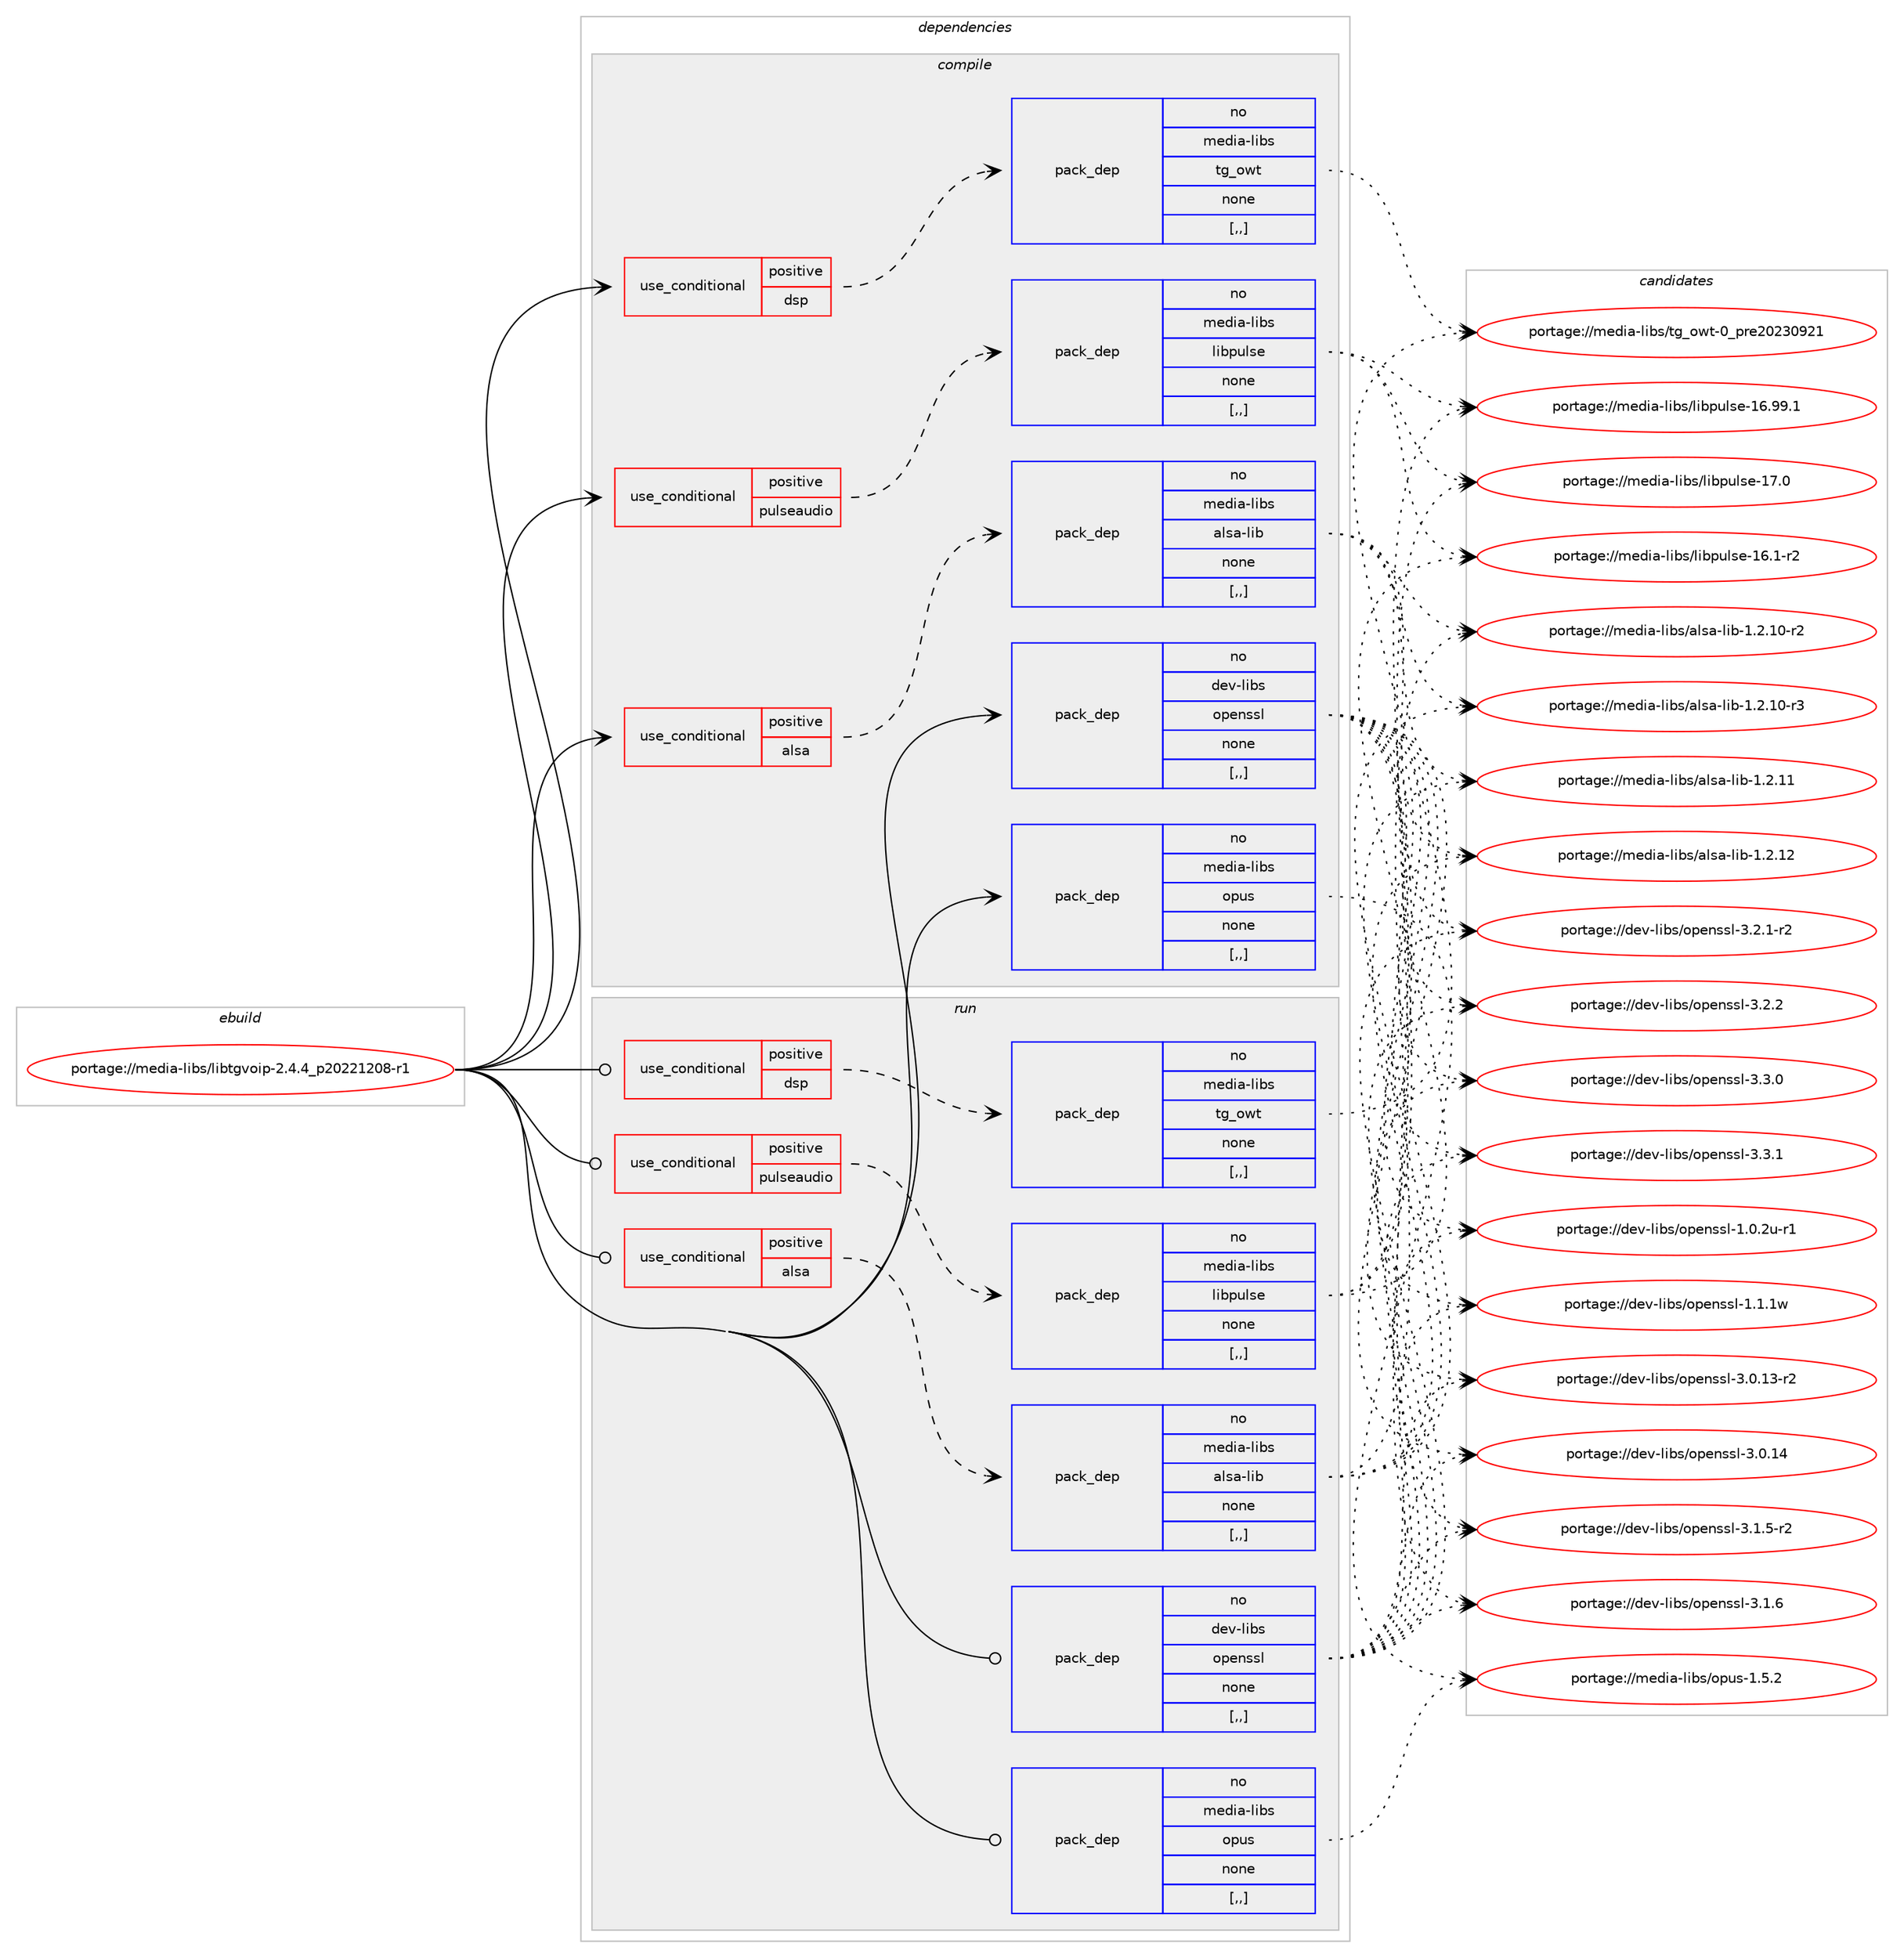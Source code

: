 digraph prolog {

# *************
# Graph options
# *************

newrank=true;
concentrate=true;
compound=true;
graph [rankdir=LR,fontname=Helvetica,fontsize=10,ranksep=1.5];#, ranksep=2.5, nodesep=0.2];
edge  [arrowhead=vee];
node  [fontname=Helvetica,fontsize=10];

# **********
# The ebuild
# **********

subgraph cluster_leftcol {
color=gray;
rank=same;
label=<<i>ebuild</i>>;
id [label="portage://media-libs/libtgvoip-2.4.4_p20221208-r1", color=red, width=4, href="../media-libs/libtgvoip-2.4.4_p20221208-r1.svg"];
}

# ****************
# The dependencies
# ****************

subgraph cluster_midcol {
color=gray;
label=<<i>dependencies</i>>;
subgraph cluster_compile {
fillcolor="#eeeeee";
style=filled;
label=<<i>compile</i>>;
subgraph cond74532 {
dependency294657 [label=<<TABLE BORDER="0" CELLBORDER="1" CELLSPACING="0" CELLPADDING="4"><TR><TD ROWSPAN="3" CELLPADDING="10">use_conditional</TD></TR><TR><TD>positive</TD></TR><TR><TD>alsa</TD></TR></TABLE>>, shape=none, color=red];
subgraph pack217809 {
dependency294658 [label=<<TABLE BORDER="0" CELLBORDER="1" CELLSPACING="0" CELLPADDING="4" WIDTH="220"><TR><TD ROWSPAN="6" CELLPADDING="30">pack_dep</TD></TR><TR><TD WIDTH="110">no</TD></TR><TR><TD>media-libs</TD></TR><TR><TD>alsa-lib</TD></TR><TR><TD>none</TD></TR><TR><TD>[,,]</TD></TR></TABLE>>, shape=none, color=blue];
}
dependency294657:e -> dependency294658:w [weight=20,style="dashed",arrowhead="vee"];
}
id:e -> dependency294657:w [weight=20,style="solid",arrowhead="vee"];
subgraph cond74533 {
dependency294659 [label=<<TABLE BORDER="0" CELLBORDER="1" CELLSPACING="0" CELLPADDING="4"><TR><TD ROWSPAN="3" CELLPADDING="10">use_conditional</TD></TR><TR><TD>positive</TD></TR><TR><TD>dsp</TD></TR></TABLE>>, shape=none, color=red];
subgraph pack217810 {
dependency294660 [label=<<TABLE BORDER="0" CELLBORDER="1" CELLSPACING="0" CELLPADDING="4" WIDTH="220"><TR><TD ROWSPAN="6" CELLPADDING="30">pack_dep</TD></TR><TR><TD WIDTH="110">no</TD></TR><TR><TD>media-libs</TD></TR><TR><TD>tg_owt</TD></TR><TR><TD>none</TD></TR><TR><TD>[,,]</TD></TR></TABLE>>, shape=none, color=blue];
}
dependency294659:e -> dependency294660:w [weight=20,style="dashed",arrowhead="vee"];
}
id:e -> dependency294659:w [weight=20,style="solid",arrowhead="vee"];
subgraph cond74534 {
dependency294661 [label=<<TABLE BORDER="0" CELLBORDER="1" CELLSPACING="0" CELLPADDING="4"><TR><TD ROWSPAN="3" CELLPADDING="10">use_conditional</TD></TR><TR><TD>positive</TD></TR><TR><TD>pulseaudio</TD></TR></TABLE>>, shape=none, color=red];
subgraph pack217811 {
dependency294662 [label=<<TABLE BORDER="0" CELLBORDER="1" CELLSPACING="0" CELLPADDING="4" WIDTH="220"><TR><TD ROWSPAN="6" CELLPADDING="30">pack_dep</TD></TR><TR><TD WIDTH="110">no</TD></TR><TR><TD>media-libs</TD></TR><TR><TD>libpulse</TD></TR><TR><TD>none</TD></TR><TR><TD>[,,]</TD></TR></TABLE>>, shape=none, color=blue];
}
dependency294661:e -> dependency294662:w [weight=20,style="dashed",arrowhead="vee"];
}
id:e -> dependency294661:w [weight=20,style="solid",arrowhead="vee"];
subgraph pack217812 {
dependency294663 [label=<<TABLE BORDER="0" CELLBORDER="1" CELLSPACING="0" CELLPADDING="4" WIDTH="220"><TR><TD ROWSPAN="6" CELLPADDING="30">pack_dep</TD></TR><TR><TD WIDTH="110">no</TD></TR><TR><TD>dev-libs</TD></TR><TR><TD>openssl</TD></TR><TR><TD>none</TD></TR><TR><TD>[,,]</TD></TR></TABLE>>, shape=none, color=blue];
}
id:e -> dependency294663:w [weight=20,style="solid",arrowhead="vee"];
subgraph pack217813 {
dependency294664 [label=<<TABLE BORDER="0" CELLBORDER="1" CELLSPACING="0" CELLPADDING="4" WIDTH="220"><TR><TD ROWSPAN="6" CELLPADDING="30">pack_dep</TD></TR><TR><TD WIDTH="110">no</TD></TR><TR><TD>media-libs</TD></TR><TR><TD>opus</TD></TR><TR><TD>none</TD></TR><TR><TD>[,,]</TD></TR></TABLE>>, shape=none, color=blue];
}
id:e -> dependency294664:w [weight=20,style="solid",arrowhead="vee"];
}
subgraph cluster_compileandrun {
fillcolor="#eeeeee";
style=filled;
label=<<i>compile and run</i>>;
}
subgraph cluster_run {
fillcolor="#eeeeee";
style=filled;
label=<<i>run</i>>;
subgraph cond74535 {
dependency294665 [label=<<TABLE BORDER="0" CELLBORDER="1" CELLSPACING="0" CELLPADDING="4"><TR><TD ROWSPAN="3" CELLPADDING="10">use_conditional</TD></TR><TR><TD>positive</TD></TR><TR><TD>alsa</TD></TR></TABLE>>, shape=none, color=red];
subgraph pack217814 {
dependency294666 [label=<<TABLE BORDER="0" CELLBORDER="1" CELLSPACING="0" CELLPADDING="4" WIDTH="220"><TR><TD ROWSPAN="6" CELLPADDING="30">pack_dep</TD></TR><TR><TD WIDTH="110">no</TD></TR><TR><TD>media-libs</TD></TR><TR><TD>alsa-lib</TD></TR><TR><TD>none</TD></TR><TR><TD>[,,]</TD></TR></TABLE>>, shape=none, color=blue];
}
dependency294665:e -> dependency294666:w [weight=20,style="dashed",arrowhead="vee"];
}
id:e -> dependency294665:w [weight=20,style="solid",arrowhead="odot"];
subgraph cond74536 {
dependency294667 [label=<<TABLE BORDER="0" CELLBORDER="1" CELLSPACING="0" CELLPADDING="4"><TR><TD ROWSPAN="3" CELLPADDING="10">use_conditional</TD></TR><TR><TD>positive</TD></TR><TR><TD>dsp</TD></TR></TABLE>>, shape=none, color=red];
subgraph pack217815 {
dependency294668 [label=<<TABLE BORDER="0" CELLBORDER="1" CELLSPACING="0" CELLPADDING="4" WIDTH="220"><TR><TD ROWSPAN="6" CELLPADDING="30">pack_dep</TD></TR><TR><TD WIDTH="110">no</TD></TR><TR><TD>media-libs</TD></TR><TR><TD>tg_owt</TD></TR><TR><TD>none</TD></TR><TR><TD>[,,]</TD></TR></TABLE>>, shape=none, color=blue];
}
dependency294667:e -> dependency294668:w [weight=20,style="dashed",arrowhead="vee"];
}
id:e -> dependency294667:w [weight=20,style="solid",arrowhead="odot"];
subgraph cond74537 {
dependency294669 [label=<<TABLE BORDER="0" CELLBORDER="1" CELLSPACING="0" CELLPADDING="4"><TR><TD ROWSPAN="3" CELLPADDING="10">use_conditional</TD></TR><TR><TD>positive</TD></TR><TR><TD>pulseaudio</TD></TR></TABLE>>, shape=none, color=red];
subgraph pack217816 {
dependency294670 [label=<<TABLE BORDER="0" CELLBORDER="1" CELLSPACING="0" CELLPADDING="4" WIDTH="220"><TR><TD ROWSPAN="6" CELLPADDING="30">pack_dep</TD></TR><TR><TD WIDTH="110">no</TD></TR><TR><TD>media-libs</TD></TR><TR><TD>libpulse</TD></TR><TR><TD>none</TD></TR><TR><TD>[,,]</TD></TR></TABLE>>, shape=none, color=blue];
}
dependency294669:e -> dependency294670:w [weight=20,style="dashed",arrowhead="vee"];
}
id:e -> dependency294669:w [weight=20,style="solid",arrowhead="odot"];
subgraph pack217817 {
dependency294671 [label=<<TABLE BORDER="0" CELLBORDER="1" CELLSPACING="0" CELLPADDING="4" WIDTH="220"><TR><TD ROWSPAN="6" CELLPADDING="30">pack_dep</TD></TR><TR><TD WIDTH="110">no</TD></TR><TR><TD>dev-libs</TD></TR><TR><TD>openssl</TD></TR><TR><TD>none</TD></TR><TR><TD>[,,]</TD></TR></TABLE>>, shape=none, color=blue];
}
id:e -> dependency294671:w [weight=20,style="solid",arrowhead="odot"];
subgraph pack217818 {
dependency294672 [label=<<TABLE BORDER="0" CELLBORDER="1" CELLSPACING="0" CELLPADDING="4" WIDTH="220"><TR><TD ROWSPAN="6" CELLPADDING="30">pack_dep</TD></TR><TR><TD WIDTH="110">no</TD></TR><TR><TD>media-libs</TD></TR><TR><TD>opus</TD></TR><TR><TD>none</TD></TR><TR><TD>[,,]</TD></TR></TABLE>>, shape=none, color=blue];
}
id:e -> dependency294672:w [weight=20,style="solid",arrowhead="odot"];
}
}

# **************
# The candidates
# **************

subgraph cluster_choices {
rank=same;
color=gray;
label=<<i>candidates</i>>;

subgraph choice217809 {
color=black;
nodesep=1;
choice1091011001059745108105981154797108115974510810598454946504649484511450 [label="portage://media-libs/alsa-lib-1.2.10-r2", color=red, width=4,href="../media-libs/alsa-lib-1.2.10-r2.svg"];
choice1091011001059745108105981154797108115974510810598454946504649484511451 [label="portage://media-libs/alsa-lib-1.2.10-r3", color=red, width=4,href="../media-libs/alsa-lib-1.2.10-r3.svg"];
choice109101100105974510810598115479710811597451081059845494650464949 [label="portage://media-libs/alsa-lib-1.2.11", color=red, width=4,href="../media-libs/alsa-lib-1.2.11.svg"];
choice109101100105974510810598115479710811597451081059845494650464950 [label="portage://media-libs/alsa-lib-1.2.12", color=red, width=4,href="../media-libs/alsa-lib-1.2.12.svg"];
dependency294658:e -> choice1091011001059745108105981154797108115974510810598454946504649484511450:w [style=dotted,weight="100"];
dependency294658:e -> choice1091011001059745108105981154797108115974510810598454946504649484511451:w [style=dotted,weight="100"];
dependency294658:e -> choice109101100105974510810598115479710811597451081059845494650464949:w [style=dotted,weight="100"];
dependency294658:e -> choice109101100105974510810598115479710811597451081059845494650464950:w [style=dotted,weight="100"];
}
subgraph choice217810 {
color=black;
nodesep=1;
choice10910110010597451081059811547116103951111191164548951121141015048505148575049 [label="portage://media-libs/tg_owt-0_pre20230921", color=red, width=4,href="../media-libs/tg_owt-0_pre20230921.svg"];
dependency294660:e -> choice10910110010597451081059811547116103951111191164548951121141015048505148575049:w [style=dotted,weight="100"];
}
subgraph choice217811 {
color=black;
nodesep=1;
choice109101100105974510810598115471081059811211710811510145495446494511450 [label="portage://media-libs/libpulse-16.1-r2", color=red, width=4,href="../media-libs/libpulse-16.1-r2.svg"];
choice10910110010597451081059811547108105981121171081151014549544657574649 [label="portage://media-libs/libpulse-16.99.1", color=red, width=4,href="../media-libs/libpulse-16.99.1.svg"];
choice10910110010597451081059811547108105981121171081151014549554648 [label="portage://media-libs/libpulse-17.0", color=red, width=4,href="../media-libs/libpulse-17.0.svg"];
dependency294662:e -> choice109101100105974510810598115471081059811211710811510145495446494511450:w [style=dotted,weight="100"];
dependency294662:e -> choice10910110010597451081059811547108105981121171081151014549544657574649:w [style=dotted,weight="100"];
dependency294662:e -> choice10910110010597451081059811547108105981121171081151014549554648:w [style=dotted,weight="100"];
}
subgraph choice217812 {
color=black;
nodesep=1;
choice1001011184510810598115471111121011101151151084549464846501174511449 [label="portage://dev-libs/openssl-1.0.2u-r1", color=red, width=4,href="../dev-libs/openssl-1.0.2u-r1.svg"];
choice100101118451081059811547111112101110115115108454946494649119 [label="portage://dev-libs/openssl-1.1.1w", color=red, width=4,href="../dev-libs/openssl-1.1.1w.svg"];
choice100101118451081059811547111112101110115115108455146484649514511450 [label="portage://dev-libs/openssl-3.0.13-r2", color=red, width=4,href="../dev-libs/openssl-3.0.13-r2.svg"];
choice10010111845108105981154711111210111011511510845514648464952 [label="portage://dev-libs/openssl-3.0.14", color=red, width=4,href="../dev-libs/openssl-3.0.14.svg"];
choice1001011184510810598115471111121011101151151084551464946534511450 [label="portage://dev-libs/openssl-3.1.5-r2", color=red, width=4,href="../dev-libs/openssl-3.1.5-r2.svg"];
choice100101118451081059811547111112101110115115108455146494654 [label="portage://dev-libs/openssl-3.1.6", color=red, width=4,href="../dev-libs/openssl-3.1.6.svg"];
choice1001011184510810598115471111121011101151151084551465046494511450 [label="portage://dev-libs/openssl-3.2.1-r2", color=red, width=4,href="../dev-libs/openssl-3.2.1-r2.svg"];
choice100101118451081059811547111112101110115115108455146504650 [label="portage://dev-libs/openssl-3.2.2", color=red, width=4,href="../dev-libs/openssl-3.2.2.svg"];
choice100101118451081059811547111112101110115115108455146514648 [label="portage://dev-libs/openssl-3.3.0", color=red, width=4,href="../dev-libs/openssl-3.3.0.svg"];
choice100101118451081059811547111112101110115115108455146514649 [label="portage://dev-libs/openssl-3.3.1", color=red, width=4,href="../dev-libs/openssl-3.3.1.svg"];
dependency294663:e -> choice1001011184510810598115471111121011101151151084549464846501174511449:w [style=dotted,weight="100"];
dependency294663:e -> choice100101118451081059811547111112101110115115108454946494649119:w [style=dotted,weight="100"];
dependency294663:e -> choice100101118451081059811547111112101110115115108455146484649514511450:w [style=dotted,weight="100"];
dependency294663:e -> choice10010111845108105981154711111210111011511510845514648464952:w [style=dotted,weight="100"];
dependency294663:e -> choice1001011184510810598115471111121011101151151084551464946534511450:w [style=dotted,weight="100"];
dependency294663:e -> choice100101118451081059811547111112101110115115108455146494654:w [style=dotted,weight="100"];
dependency294663:e -> choice1001011184510810598115471111121011101151151084551465046494511450:w [style=dotted,weight="100"];
dependency294663:e -> choice100101118451081059811547111112101110115115108455146504650:w [style=dotted,weight="100"];
dependency294663:e -> choice100101118451081059811547111112101110115115108455146514648:w [style=dotted,weight="100"];
dependency294663:e -> choice100101118451081059811547111112101110115115108455146514649:w [style=dotted,weight="100"];
}
subgraph choice217813 {
color=black;
nodesep=1;
choice10910110010597451081059811547111112117115454946534650 [label="portage://media-libs/opus-1.5.2", color=red, width=4,href="../media-libs/opus-1.5.2.svg"];
dependency294664:e -> choice10910110010597451081059811547111112117115454946534650:w [style=dotted,weight="100"];
}
subgraph choice217814 {
color=black;
nodesep=1;
choice1091011001059745108105981154797108115974510810598454946504649484511450 [label="portage://media-libs/alsa-lib-1.2.10-r2", color=red, width=4,href="../media-libs/alsa-lib-1.2.10-r2.svg"];
choice1091011001059745108105981154797108115974510810598454946504649484511451 [label="portage://media-libs/alsa-lib-1.2.10-r3", color=red, width=4,href="../media-libs/alsa-lib-1.2.10-r3.svg"];
choice109101100105974510810598115479710811597451081059845494650464949 [label="portage://media-libs/alsa-lib-1.2.11", color=red, width=4,href="../media-libs/alsa-lib-1.2.11.svg"];
choice109101100105974510810598115479710811597451081059845494650464950 [label="portage://media-libs/alsa-lib-1.2.12", color=red, width=4,href="../media-libs/alsa-lib-1.2.12.svg"];
dependency294666:e -> choice1091011001059745108105981154797108115974510810598454946504649484511450:w [style=dotted,weight="100"];
dependency294666:e -> choice1091011001059745108105981154797108115974510810598454946504649484511451:w [style=dotted,weight="100"];
dependency294666:e -> choice109101100105974510810598115479710811597451081059845494650464949:w [style=dotted,weight="100"];
dependency294666:e -> choice109101100105974510810598115479710811597451081059845494650464950:w [style=dotted,weight="100"];
}
subgraph choice217815 {
color=black;
nodesep=1;
choice10910110010597451081059811547116103951111191164548951121141015048505148575049 [label="portage://media-libs/tg_owt-0_pre20230921", color=red, width=4,href="../media-libs/tg_owt-0_pre20230921.svg"];
dependency294668:e -> choice10910110010597451081059811547116103951111191164548951121141015048505148575049:w [style=dotted,weight="100"];
}
subgraph choice217816 {
color=black;
nodesep=1;
choice109101100105974510810598115471081059811211710811510145495446494511450 [label="portage://media-libs/libpulse-16.1-r2", color=red, width=4,href="../media-libs/libpulse-16.1-r2.svg"];
choice10910110010597451081059811547108105981121171081151014549544657574649 [label="portage://media-libs/libpulse-16.99.1", color=red, width=4,href="../media-libs/libpulse-16.99.1.svg"];
choice10910110010597451081059811547108105981121171081151014549554648 [label="portage://media-libs/libpulse-17.0", color=red, width=4,href="../media-libs/libpulse-17.0.svg"];
dependency294670:e -> choice109101100105974510810598115471081059811211710811510145495446494511450:w [style=dotted,weight="100"];
dependency294670:e -> choice10910110010597451081059811547108105981121171081151014549544657574649:w [style=dotted,weight="100"];
dependency294670:e -> choice10910110010597451081059811547108105981121171081151014549554648:w [style=dotted,weight="100"];
}
subgraph choice217817 {
color=black;
nodesep=1;
choice1001011184510810598115471111121011101151151084549464846501174511449 [label="portage://dev-libs/openssl-1.0.2u-r1", color=red, width=4,href="../dev-libs/openssl-1.0.2u-r1.svg"];
choice100101118451081059811547111112101110115115108454946494649119 [label="portage://dev-libs/openssl-1.1.1w", color=red, width=4,href="../dev-libs/openssl-1.1.1w.svg"];
choice100101118451081059811547111112101110115115108455146484649514511450 [label="portage://dev-libs/openssl-3.0.13-r2", color=red, width=4,href="../dev-libs/openssl-3.0.13-r2.svg"];
choice10010111845108105981154711111210111011511510845514648464952 [label="portage://dev-libs/openssl-3.0.14", color=red, width=4,href="../dev-libs/openssl-3.0.14.svg"];
choice1001011184510810598115471111121011101151151084551464946534511450 [label="portage://dev-libs/openssl-3.1.5-r2", color=red, width=4,href="../dev-libs/openssl-3.1.5-r2.svg"];
choice100101118451081059811547111112101110115115108455146494654 [label="portage://dev-libs/openssl-3.1.6", color=red, width=4,href="../dev-libs/openssl-3.1.6.svg"];
choice1001011184510810598115471111121011101151151084551465046494511450 [label="portage://dev-libs/openssl-3.2.1-r2", color=red, width=4,href="../dev-libs/openssl-3.2.1-r2.svg"];
choice100101118451081059811547111112101110115115108455146504650 [label="portage://dev-libs/openssl-3.2.2", color=red, width=4,href="../dev-libs/openssl-3.2.2.svg"];
choice100101118451081059811547111112101110115115108455146514648 [label="portage://dev-libs/openssl-3.3.0", color=red, width=4,href="../dev-libs/openssl-3.3.0.svg"];
choice100101118451081059811547111112101110115115108455146514649 [label="portage://dev-libs/openssl-3.3.1", color=red, width=4,href="../dev-libs/openssl-3.3.1.svg"];
dependency294671:e -> choice1001011184510810598115471111121011101151151084549464846501174511449:w [style=dotted,weight="100"];
dependency294671:e -> choice100101118451081059811547111112101110115115108454946494649119:w [style=dotted,weight="100"];
dependency294671:e -> choice100101118451081059811547111112101110115115108455146484649514511450:w [style=dotted,weight="100"];
dependency294671:e -> choice10010111845108105981154711111210111011511510845514648464952:w [style=dotted,weight="100"];
dependency294671:e -> choice1001011184510810598115471111121011101151151084551464946534511450:w [style=dotted,weight="100"];
dependency294671:e -> choice100101118451081059811547111112101110115115108455146494654:w [style=dotted,weight="100"];
dependency294671:e -> choice1001011184510810598115471111121011101151151084551465046494511450:w [style=dotted,weight="100"];
dependency294671:e -> choice100101118451081059811547111112101110115115108455146504650:w [style=dotted,weight="100"];
dependency294671:e -> choice100101118451081059811547111112101110115115108455146514648:w [style=dotted,weight="100"];
dependency294671:e -> choice100101118451081059811547111112101110115115108455146514649:w [style=dotted,weight="100"];
}
subgraph choice217818 {
color=black;
nodesep=1;
choice10910110010597451081059811547111112117115454946534650 [label="portage://media-libs/opus-1.5.2", color=red, width=4,href="../media-libs/opus-1.5.2.svg"];
dependency294672:e -> choice10910110010597451081059811547111112117115454946534650:w [style=dotted,weight="100"];
}
}

}
